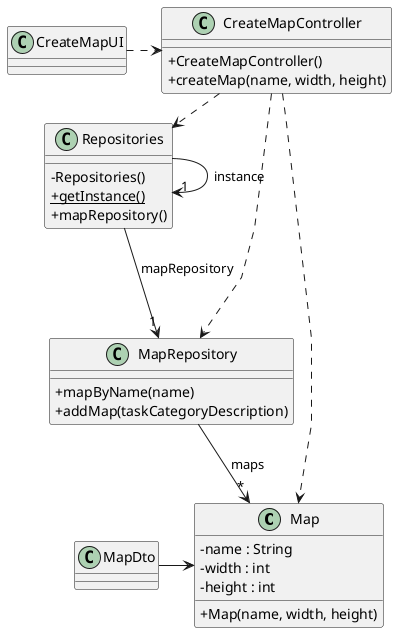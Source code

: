 @startuml
'skinparam monochrome true
skinparam packageStyle rectangle
skinparam shadowing false
skinparam linetype polyline
'skinparam linetype orto

skinparam classAttributeIconSize 0

'left to right direction

class Map {
    - name : String
    - width : int
    - height : int

    + Map(name, width, height)
}

class MapRepository {
    + mapByName(name)
    + addMap(taskCategoryDescription)
}

class Repositories {
    - Repositories()
    + {static} getInstance()
    + mapRepository()
}

class CreateMapController {
    + CreateMapController()
    + createMap(name, width, height)
}

class CreateMapUI {
}

class MapDto {}

CreateMapUI .> CreateMapController

CreateMapController ...> Map
CreateMapController ...> MapRepository
CreateMapController .> Repositories

Repositories -> "1" Repositories : instance
Repositories -> "1" MapRepository : mapRepository

MapRepository --> "*" Map : maps
MapDto -> Map

@enduml
